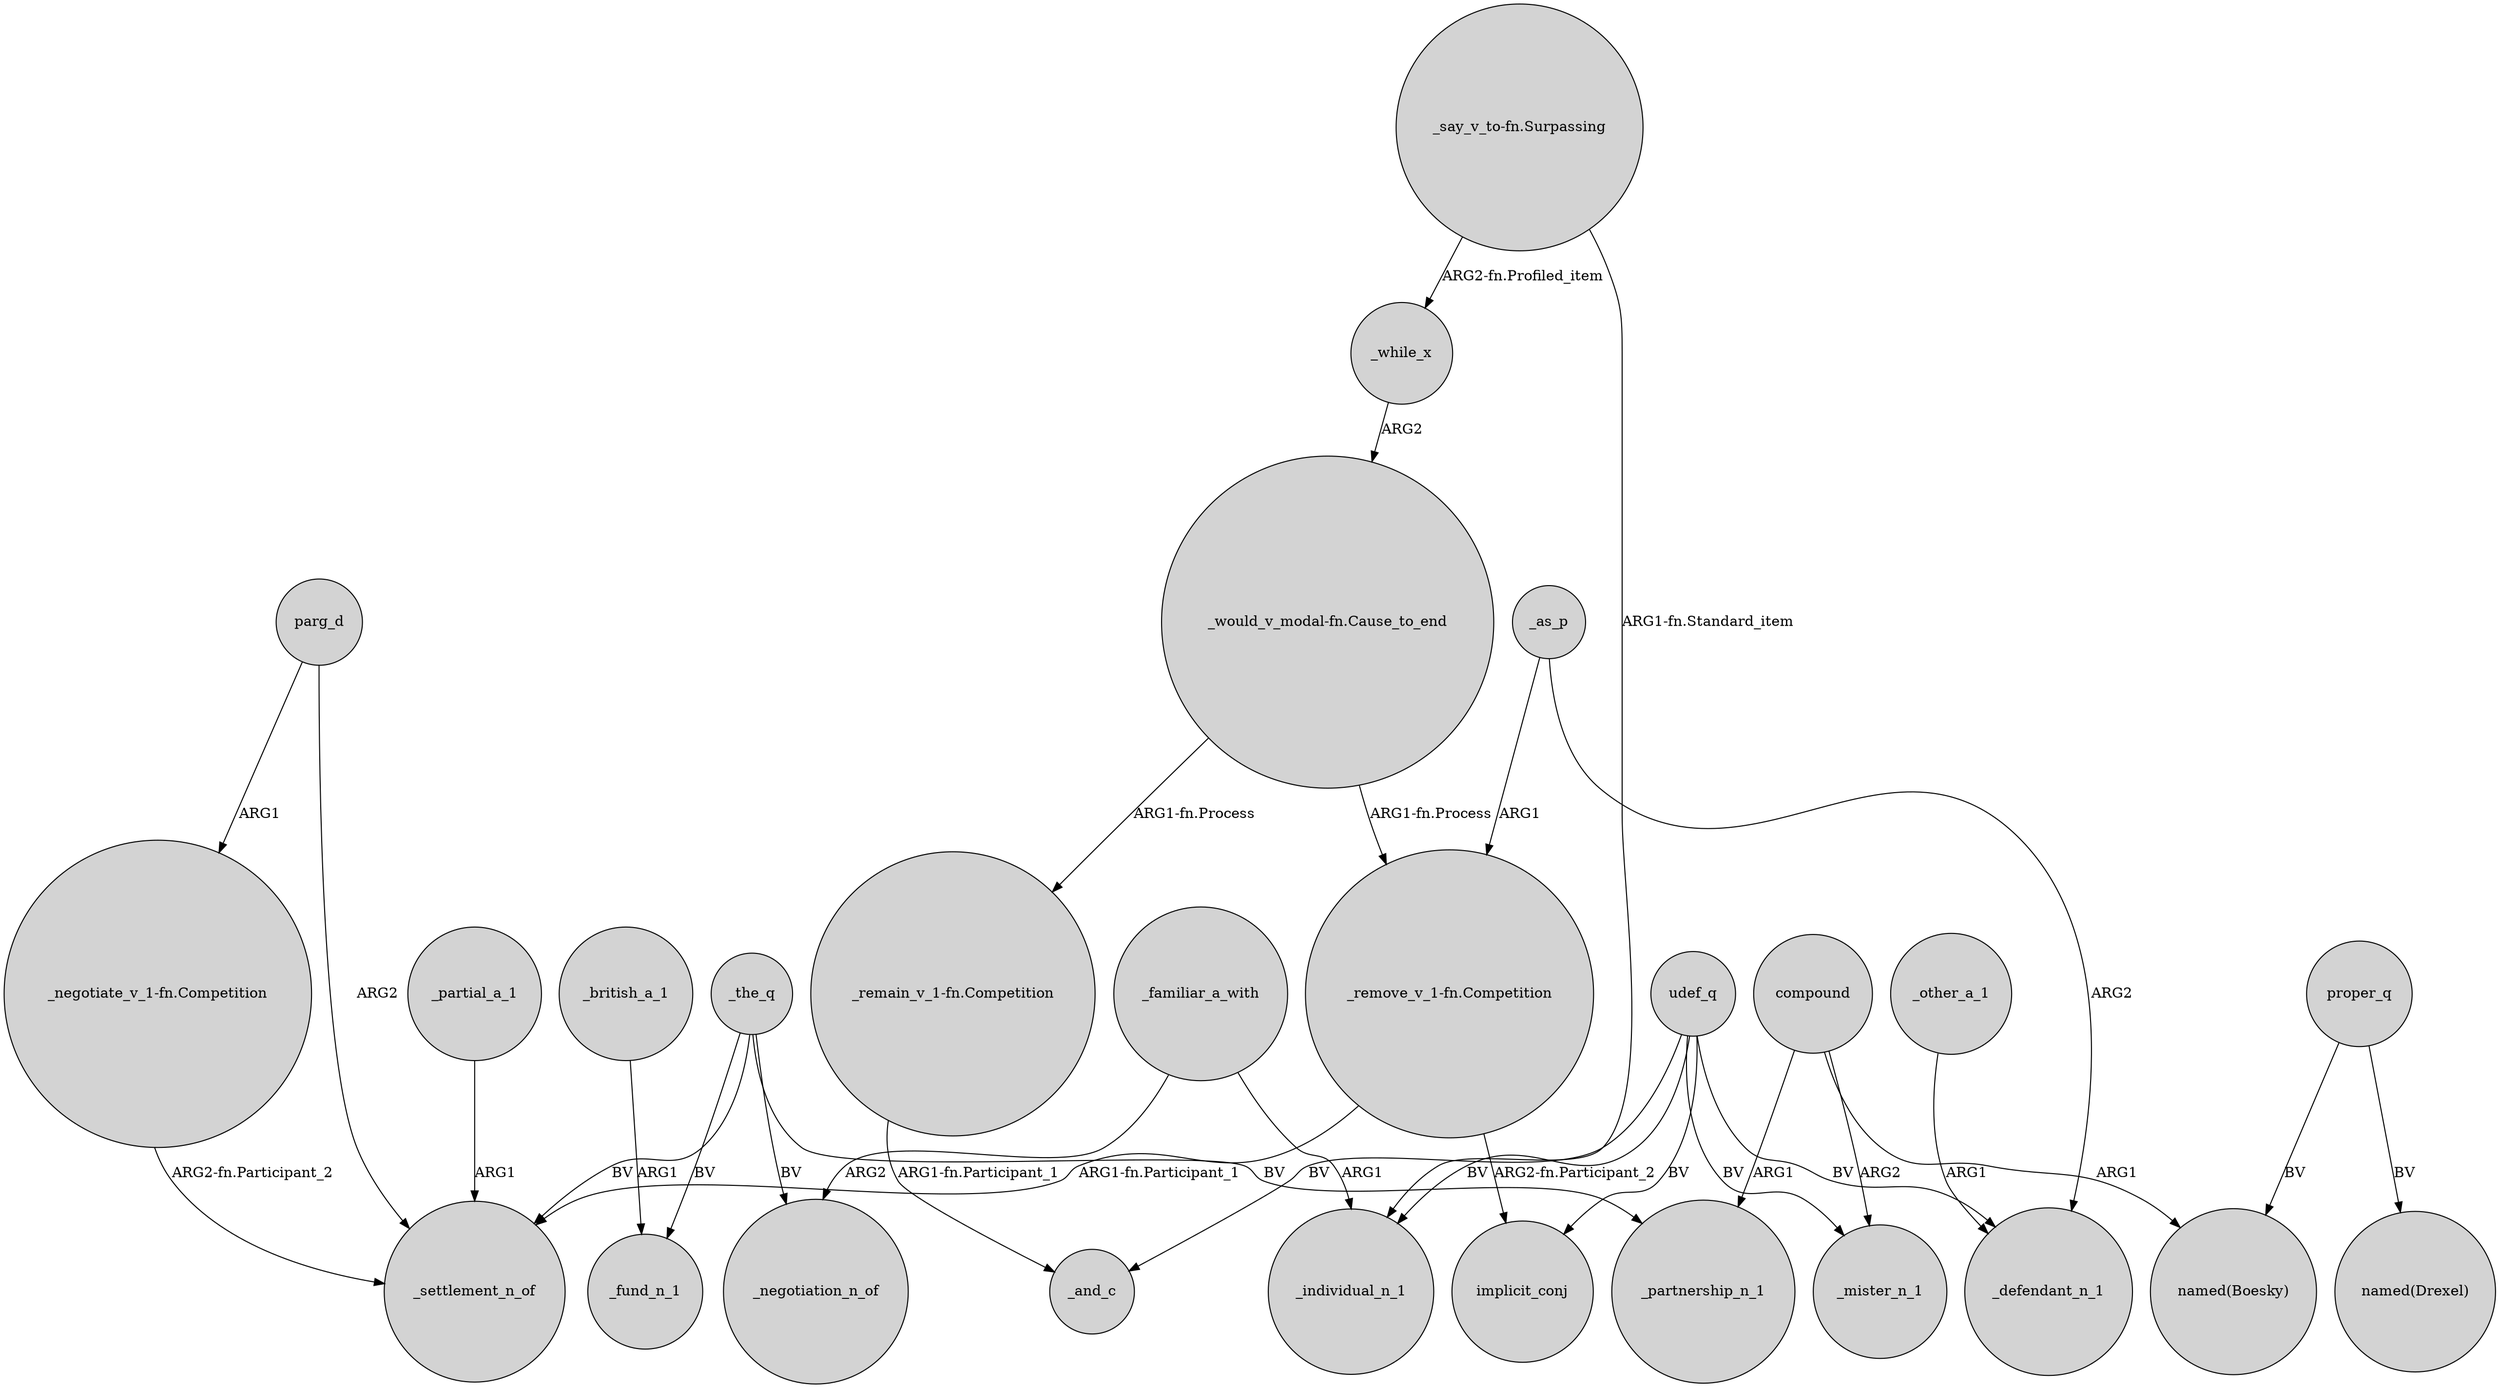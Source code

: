 digraph {
	node [shape=circle style=filled]
	"_negotiate_v_1-fn.Competition" -> _settlement_n_of [label="ARG2-fn.Participant_2"]
	compound -> _mister_n_1 [label=ARG2]
	_familiar_a_with -> _negotiation_n_of [label=ARG2]
	_the_q -> _fund_n_1 [label=BV]
	"_would_v_modal-fn.Cause_to_end" -> "_remain_v_1-fn.Competition" [label="ARG1-fn.Process"]
	parg_d -> _settlement_n_of [label=ARG2]
	_while_x -> "_would_v_modal-fn.Cause_to_end" [label=ARG2]
	_other_a_1 -> _defendant_n_1 [label=ARG1]
	proper_q -> "named(Drexel)" [label=BV]
	"_say_v_to-fn.Surpassing" -> _individual_n_1 [label="ARG1-fn.Standard_item"]
	udef_q -> _mister_n_1 [label=BV]
	_partial_a_1 -> _settlement_n_of [label=ARG1]
	udef_q -> _and_c [label=BV]
	_as_p -> _defendant_n_1 [label=ARG2]
	compound -> _partnership_n_1 [label=ARG1]
	udef_q -> _individual_n_1 [label=BV]
	"_would_v_modal-fn.Cause_to_end" -> "_remove_v_1-fn.Competition" [label="ARG1-fn.Process"]
	"_remove_v_1-fn.Competition" -> _settlement_n_of [label="ARG1-fn.Participant_1"]
	compound -> "named(Boesky)" [label=ARG1]
	udef_q -> _defendant_n_1 [label=BV]
	_british_a_1 -> _fund_n_1 [label=ARG1]
	"_remove_v_1-fn.Competition" -> implicit_conj [label="ARG2-fn.Participant_2"]
	proper_q -> "named(Boesky)" [label=BV]
	_the_q -> _partnership_n_1 [label=BV]
	_as_p -> "_remove_v_1-fn.Competition" [label=ARG1]
	_the_q -> _settlement_n_of [label=BV]
	_familiar_a_with -> _individual_n_1 [label=ARG1]
	"_remain_v_1-fn.Competition" -> _and_c [label="ARG1-fn.Participant_1"]
	parg_d -> "_negotiate_v_1-fn.Competition" [label=ARG1]
	udef_q -> implicit_conj [label=BV]
	"_say_v_to-fn.Surpassing" -> _while_x [label="ARG2-fn.Profiled_item"]
	_the_q -> _negotiation_n_of [label=BV]
}
